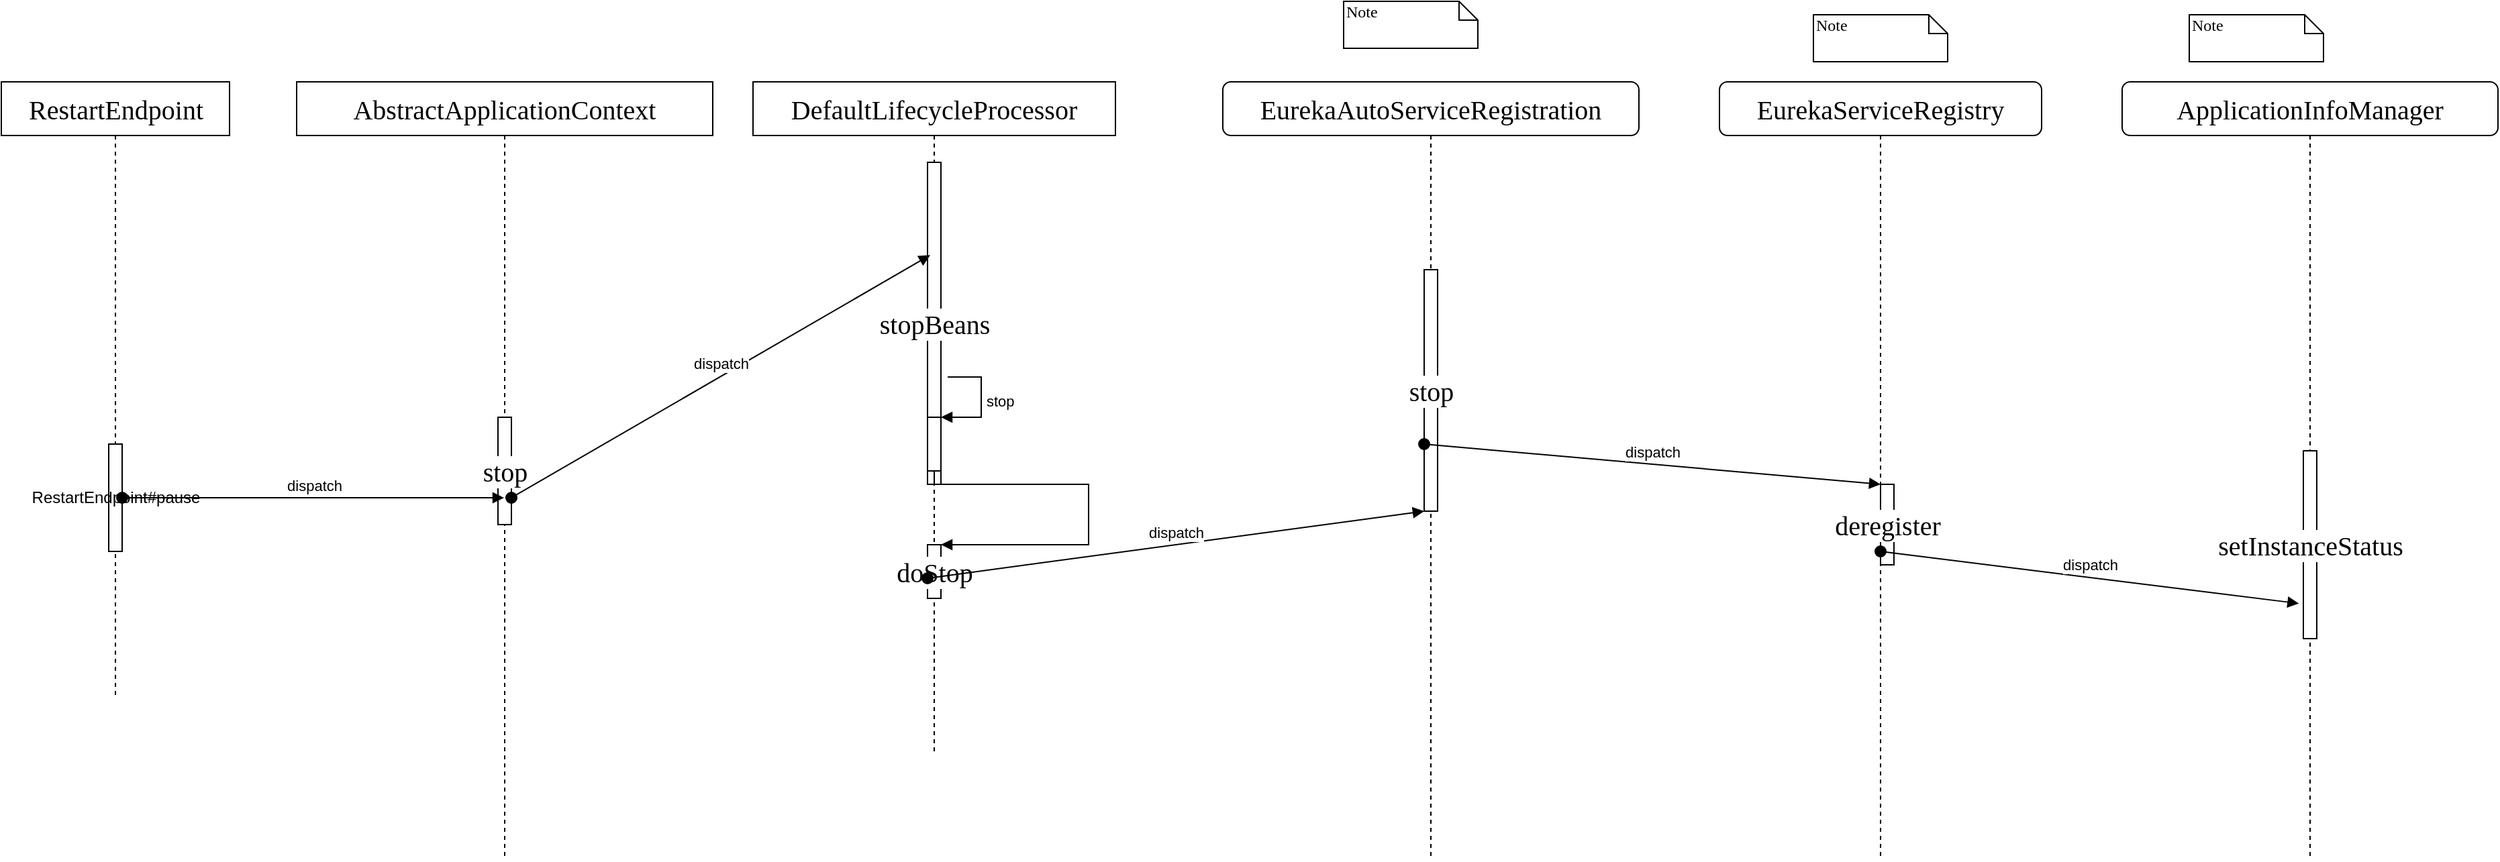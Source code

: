 <mxfile version="12.7.4" type="github">
  <diagram name="Page-1" id="13e1069c-82ec-6db2-03f1-153e76fe0fe0">
    <mxGraphModel dx="3444" dy="994" grid="1" gridSize="10" guides="1" tooltips="1" connect="1" arrows="1" fold="1" page="1" pageScale="1" pageWidth="1100" pageHeight="850" background="#ffffff" math="0" shadow="0">
      <root>
        <mxCell id="0" />
        <mxCell id="1" parent="0" />
        <mxCell id="7baba1c4bc27f4b0-4" value="&lt;pre style=&quot;background-color: rgb(255 , 255 , 255) ; font-family: &amp;#34;consolas&amp;#34; ; font-size: 15pt&quot;&gt;EurekaAutoServiceRegistration&lt;/pre&gt;" style="shape=umlLifeline;perimeter=lifelinePerimeter;whiteSpace=wrap;html=1;container=1;collapsible=0;recursiveResize=0;outlineConnect=0;rounded=1;shadow=0;comic=0;labelBackgroundColor=none;strokeWidth=1;fontFamily=Verdana;fontSize=12;align=center;" parent="1" vertex="1">
          <mxGeometry x="380" y="80" width="310" height="580" as="geometry" />
        </mxCell>
        <mxCell id="7baba1c4bc27f4b0-16" value="&lt;pre style=&quot;background-color: rgb(255 , 255 , 255) ; font-family: &amp;#34;consolas&amp;#34; ; font-size: 15pt&quot;&gt;stop&lt;/pre&gt;" style="html=1;points=[];perimeter=orthogonalPerimeter;rounded=0;shadow=0;comic=0;labelBackgroundColor=none;strokeWidth=1;fontFamily=Verdana;fontSize=12;align=center;" parent="7baba1c4bc27f4b0-4" vertex="1">
          <mxGeometry x="150" y="140" width="10" height="180" as="geometry" />
        </mxCell>
        <mxCell id="-DkZo_eS7vxx9M3piNHS-33" value="dispatch" style="html=1;verticalAlign=bottom;startArrow=oval;startFill=1;endArrow=block;startSize=8;" edge="1" parent="7baba1c4bc27f4b0-4" target="7baba1c4bc27f4b0-28">
          <mxGeometry width="60" relative="1" as="geometry">
            <mxPoint x="150" y="270" as="sourcePoint" />
            <mxPoint x="210" y="270" as="targetPoint" />
          </mxGeometry>
        </mxCell>
        <mxCell id="7baba1c4bc27f4b0-6" value="&lt;pre style=&quot;background-color: rgb(255 , 255 , 255) ; font-family: &amp;#34;consolas&amp;#34; ; font-size: 15pt&quot;&gt;EurekaServiceRegistry&lt;/pre&gt;" style="shape=umlLifeline;perimeter=lifelinePerimeter;whiteSpace=wrap;html=1;container=1;collapsible=0;recursiveResize=0;outlineConnect=0;rounded=1;shadow=0;comic=0;labelBackgroundColor=none;strokeWidth=1;fontFamily=Verdana;fontSize=12;align=center;" parent="1" vertex="1">
          <mxGeometry x="750" y="80" width="240" height="580" as="geometry" />
        </mxCell>
        <mxCell id="7baba1c4bc27f4b0-28" value="&lt;pre style=&quot;background-color: rgb(255 , 255 , 255) ; font-family: &amp;#34;consolas&amp;#34; ; font-size: 15pt&quot;&gt;deregister&lt;/pre&gt;" style="html=1;points=[];perimeter=orthogonalPerimeter;rounded=0;shadow=0;comic=0;labelBackgroundColor=none;strokeWidth=1;fontFamily=Verdana;fontSize=12;align=center;" parent="7baba1c4bc27f4b0-6" vertex="1">
          <mxGeometry x="120" y="300" width="10" height="60" as="geometry" />
        </mxCell>
        <mxCell id="-DkZo_eS7vxx9M3piNHS-35" value="dispatch" style="html=1;verticalAlign=bottom;startArrow=oval;startFill=1;endArrow=block;startSize=8;entryX=-0.329;entryY=0.813;entryDx=0;entryDy=0;entryPerimeter=0;" edge="1" parent="7baba1c4bc27f4b0-6" target="7baba1c4bc27f4b0-25">
          <mxGeometry width="60" relative="1" as="geometry">
            <mxPoint x="120" y="350" as="sourcePoint" />
            <mxPoint x="180" y="350" as="targetPoint" />
          </mxGeometry>
        </mxCell>
        <mxCell id="7baba1c4bc27f4b0-7" value="&lt;pre style=&quot;background-color: rgb(255 , 255 , 255) ; font-family: &amp;#34;consolas&amp;#34; ; font-size: 15pt&quot;&gt;ApplicationInfoManager&lt;/pre&gt;" style="shape=umlLifeline;perimeter=lifelinePerimeter;whiteSpace=wrap;html=1;container=1;collapsible=0;recursiveResize=0;outlineConnect=0;rounded=1;shadow=0;comic=0;labelBackgroundColor=none;strokeWidth=1;fontFamily=Verdana;fontSize=12;align=center;" parent="1" vertex="1">
          <mxGeometry x="1050" y="80" width="280" height="580" as="geometry" />
        </mxCell>
        <mxCell id="7baba1c4bc27f4b0-25" value="&lt;pre style=&quot;background-color: rgb(255 , 255 , 255) ; font-family: &amp;#34;consolas&amp;#34; ; font-size: 15pt&quot;&gt;setInstanceStatus&lt;/pre&gt;" style="html=1;points=[];perimeter=orthogonalPerimeter;rounded=0;shadow=0;comic=0;labelBackgroundColor=none;strokeColor=#000000;strokeWidth=1;fillColor=#FFFFFF;fontFamily=Verdana;fontSize=12;fontColor=#000000;align=center;" parent="1" vertex="1">
          <mxGeometry x="1185" y="355" width="10" height="140" as="geometry" />
        </mxCell>
        <mxCell id="7baba1c4bc27f4b0-43" value="Note" style="shape=note;whiteSpace=wrap;html=1;size=14;verticalAlign=top;align=left;spacingTop=-6;rounded=0;shadow=0;comic=0;labelBackgroundColor=none;strokeWidth=1;fontFamily=Verdana;fontSize=12" parent="1" vertex="1">
          <mxGeometry x="470" y="20" width="100" height="35" as="geometry" />
        </mxCell>
        <mxCell id="7baba1c4bc27f4b0-45" value="Note" style="shape=note;whiteSpace=wrap;html=1;size=14;verticalAlign=top;align=left;spacingTop=-6;rounded=0;shadow=0;comic=0;labelBackgroundColor=none;strokeWidth=1;fontFamily=Verdana;fontSize=12" parent="1" vertex="1">
          <mxGeometry x="820" y="30" width="100" height="35" as="geometry" />
        </mxCell>
        <mxCell id="7baba1c4bc27f4b0-46" value="Note" style="shape=note;whiteSpace=wrap;html=1;size=14;verticalAlign=top;align=left;spacingTop=-6;rounded=0;shadow=0;comic=0;labelBackgroundColor=none;strokeWidth=1;fontFamily=Verdana;fontSize=12" parent="1" vertex="1">
          <mxGeometry x="1100" y="30" width="100" height="35" as="geometry" />
        </mxCell>
        <mxCell id="-DkZo_eS7vxx9M3piNHS-2" value="&lt;pre style=&quot;background-color: rgb(255 , 255 , 255) ; font-family: &amp;#34;consolas&amp;#34; ; font-size: 15pt&quot;&gt;DefaultLifecycleProcessor&lt;/pre&gt;" style="shape=umlLifeline;perimeter=lifelinePerimeter;whiteSpace=wrap;html=1;container=1;collapsible=0;recursiveResize=0;outlineConnect=0;" vertex="1" parent="1">
          <mxGeometry x="30" y="80" width="270" height="500" as="geometry" />
        </mxCell>
        <mxCell id="-DkZo_eS7vxx9M3piNHS-3" value="&lt;pre style=&quot;background-color: rgb(255 , 255 , 255) ; font-family: &amp;#34;consolas&amp;#34; ; font-size: 15pt&quot;&gt;stopBeans&lt;/pre&gt;" style="html=1;points=[];perimeter=orthogonalPerimeter;" vertex="1" parent="-DkZo_eS7vxx9M3piNHS-2">
          <mxGeometry x="130" y="60" width="10" height="240" as="geometry" />
        </mxCell>
        <mxCell id="-DkZo_eS7vxx9M3piNHS-13" value="" style="html=1;points=[];perimeter=orthogonalPerimeter;" vertex="1" parent="-DkZo_eS7vxx9M3piNHS-2">
          <mxGeometry x="130" y="250" width="10" height="40" as="geometry" />
        </mxCell>
        <mxCell id="-DkZo_eS7vxx9M3piNHS-14" value="stop" style="edgeStyle=orthogonalEdgeStyle;html=1;align=left;spacingLeft=2;endArrow=block;rounded=0;entryX=1;entryY=0;" edge="1" target="-DkZo_eS7vxx9M3piNHS-13" parent="-DkZo_eS7vxx9M3piNHS-2">
          <mxGeometry relative="1" as="geometry">
            <mxPoint x="145" y="220" as="sourcePoint" />
            <Array as="points">
              <mxPoint x="170" y="220" />
            </Array>
          </mxGeometry>
        </mxCell>
        <mxCell id="-DkZo_eS7vxx9M3piNHS-15" value="&lt;pre style=&quot;background-color: rgb(255 , 255 , 255) ; font-family: &amp;#34;consolas&amp;#34; ; font-size: 15pt&quot;&gt;doStop&lt;/pre&gt;" style="html=1;points=[];perimeter=orthogonalPerimeter;" vertex="1" parent="-DkZo_eS7vxx9M3piNHS-2">
          <mxGeometry x="130" y="345" width="10" height="40" as="geometry" />
        </mxCell>
        <mxCell id="-DkZo_eS7vxx9M3piNHS-16" value="" style="edgeStyle=orthogonalEdgeStyle;html=1;align=left;spacingLeft=2;endArrow=block;rounded=0;entryX=1;entryY=0;" edge="1" target="-DkZo_eS7vxx9M3piNHS-15" parent="-DkZo_eS7vxx9M3piNHS-2" source="-DkZo_eS7vxx9M3piNHS-13">
          <mxGeometry relative="1" as="geometry">
            <mxPoint x="225" y="300" as="sourcePoint" />
            <Array as="points">
              <mxPoint x="145" y="300" />
              <mxPoint x="250" y="300" />
              <mxPoint x="250" y="320" />
            </Array>
          </mxGeometry>
        </mxCell>
        <mxCell id="-DkZo_eS7vxx9M3piNHS-32" value="dispatch" style="html=1;verticalAlign=bottom;startArrow=oval;startFill=1;endArrow=block;startSize=8;" edge="1" parent="-DkZo_eS7vxx9M3piNHS-2" target="7baba1c4bc27f4b0-16">
          <mxGeometry width="60" relative="1" as="geometry">
            <mxPoint x="130" y="370" as="sourcePoint" />
            <mxPoint x="190" y="370" as="targetPoint" />
          </mxGeometry>
        </mxCell>
        <mxCell id="-DkZo_eS7vxx9M3piNHS-24" value="&lt;pre style=&quot;background-color: rgb(255 , 255 , 255) ; font-family: &amp;#34;consolas&amp;#34; ; font-size: 15pt&quot;&gt;AbstractApplicationContext&lt;/pre&gt;" style="shape=umlLifeline;perimeter=lifelinePerimeter;whiteSpace=wrap;html=1;container=1;collapsible=0;recursiveResize=0;outlineConnect=0;" vertex="1" parent="1">
          <mxGeometry x="-310" y="80" width="310" height="580" as="geometry" />
        </mxCell>
        <mxCell id="-DkZo_eS7vxx9M3piNHS-25" value="&lt;pre style=&quot;background-color: rgb(255 , 255 , 255) ; font-family: &amp;#34;consolas&amp;#34; ; font-size: 15pt&quot;&gt;stop&lt;/pre&gt;" style="html=1;points=[];perimeter=orthogonalPerimeter;" vertex="1" parent="-DkZo_eS7vxx9M3piNHS-24">
          <mxGeometry x="150" y="250" width="10" height="80" as="geometry" />
        </mxCell>
        <mxCell id="-DkZo_eS7vxx9M3piNHS-31" value="dispatch" style="html=1;verticalAlign=bottom;startArrow=oval;startFill=1;endArrow=block;startSize=8;entryX=0.2;entryY=0.288;entryDx=0;entryDy=0;entryPerimeter=0;" edge="1" parent="-DkZo_eS7vxx9M3piNHS-24" target="-DkZo_eS7vxx9M3piNHS-3">
          <mxGeometry width="60" relative="1" as="geometry">
            <mxPoint x="160" y="310" as="sourcePoint" />
            <mxPoint x="220" y="310" as="targetPoint" />
          </mxGeometry>
        </mxCell>
        <mxCell id="-DkZo_eS7vxx9M3piNHS-26" value="&lt;pre style=&quot;background-color: rgb(255 , 255 , 255) ; font-family: &amp;#34;consolas&amp;#34; ; font-size: 15pt&quot;&gt;RestartEndpoint&lt;/pre&gt;" style="html=1;points=[];perimeter=orthogonalPerimeter;shape=umlLifeline;participant=label;fontFamily=Helvetica;fontSize=12;fontColor=#000000;align=center;strokeColor=#000000;fillColor=#ffffff;recursiveResize=0;container=1;collapsible=0;" vertex="1" parent="1">
          <mxGeometry x="-530" y="80" width="170" height="460" as="geometry" />
        </mxCell>
        <mxCell id="-DkZo_eS7vxx9M3piNHS-27" value="RestartEndpoint#pause" style="html=1;points=[];perimeter=orthogonalPerimeter;" vertex="1" parent="-DkZo_eS7vxx9M3piNHS-26">
          <mxGeometry x="80" y="270" width="10" height="80" as="geometry" />
        </mxCell>
        <mxCell id="-DkZo_eS7vxx9M3piNHS-30" value="dispatch" style="html=1;verticalAlign=bottom;startArrow=oval;startFill=1;endArrow=block;startSize=8;" edge="1" parent="1" source="-DkZo_eS7vxx9M3piNHS-27" target="-DkZo_eS7vxx9M3piNHS-24">
          <mxGeometry width="60" relative="1" as="geometry">
            <mxPoint x="85" y="350" as="sourcePoint" />
            <mxPoint x="-525" y="490" as="targetPoint" />
          </mxGeometry>
        </mxCell>
      </root>
    </mxGraphModel>
  </diagram>
</mxfile>
